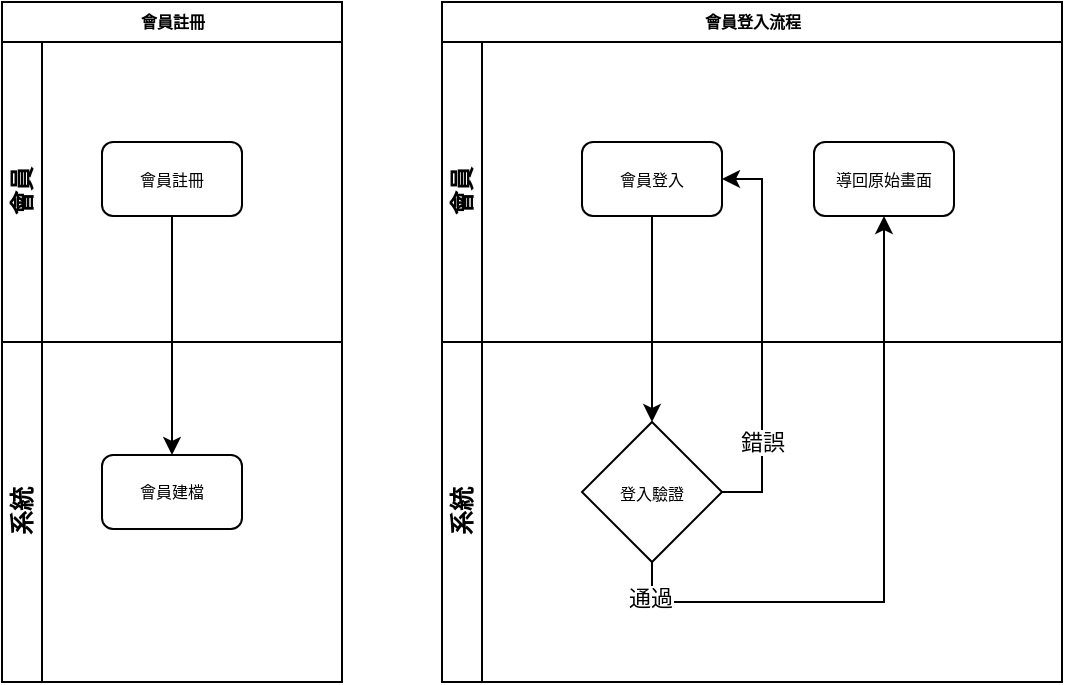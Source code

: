 <mxfile version="13.2.4" type="device" pages="7"><diagram id="cDh5-eOrL41A2wzFH_s4" name="註冊與登入流程"><mxGraphModel dx="815" dy="517" grid="1" gridSize="10" guides="1" tooltips="1" connect="1" arrows="1" fold="1" page="1" pageScale="1" pageWidth="827" pageHeight="1169" math="0" shadow="0"><root><mxCell id="k5YwiPPbxiRPIeBzwEmM-0"/><mxCell id="k5YwiPPbxiRPIeBzwEmM-1" parent="k5YwiPPbxiRPIeBzwEmM-0"/><mxCell id="wvYm50Wfq9hp4z4yoLyJ-0" value="會員登入流程" style="swimlane;html=1;childLayout=stackLayout;horizontal=1;startSize=20;horizontalStack=0;rounded=0;shadow=0;labelBackgroundColor=none;strokeWidth=1;fontFamily=Verdana;fontSize=8;align=center;" vertex="1" parent="k5YwiPPbxiRPIeBzwEmM-1"><mxGeometry x="430" y="80" width="310" height="340" as="geometry"/></mxCell><mxCell id="XIlEIVvpRMm9AsZOAf6s-3" style="edgeStyle=orthogonalEdgeStyle;rounded=0;orthogonalLoop=1;jettySize=auto;html=1;exitX=0.5;exitY=1;exitDx=0;exitDy=0;entryX=0.5;entryY=0;entryDx=0;entryDy=0;" edge="1" parent="wvYm50Wfq9hp4z4yoLyJ-0" source="XIlEIVvpRMm9AsZOAf6s-0" target="XIlEIVvpRMm9AsZOAf6s-5"><mxGeometry relative="1" as="geometry"><mxPoint x="105" y="200" as="targetPoint"/></mxGeometry></mxCell><mxCell id="XIlEIVvpRMm9AsZOAf6s-10" style="edgeStyle=orthogonalEdgeStyle;rounded=0;orthogonalLoop=1;jettySize=auto;html=1;exitX=0.5;exitY=1;exitDx=0;exitDy=0;entryX=0.5;entryY=1;entryDx=0;entryDy=0;" edge="1" parent="wvYm50Wfq9hp4z4yoLyJ-0" source="XIlEIVvpRMm9AsZOAf6s-5" target="XIlEIVvpRMm9AsZOAf6s-9"><mxGeometry relative="1" as="geometry"><Array as="points"><mxPoint x="105" y="300"/><mxPoint x="221" y="300"/></Array></mxGeometry></mxCell><mxCell id="XIlEIVvpRMm9AsZOAf6s-15" value="通過" style="edgeLabel;html=1;align=center;verticalAlign=middle;resizable=0;points=[];" vertex="1" connectable="0" parent="XIlEIVvpRMm9AsZOAf6s-10"><mxGeometry x="-0.89" y="-1" relative="1" as="geometry"><mxPoint as="offset"/></mxGeometry></mxCell><mxCell id="XIlEIVvpRMm9AsZOAf6s-14" style="edgeStyle=orthogonalEdgeStyle;rounded=0;orthogonalLoop=1;jettySize=auto;html=1;exitX=1;exitY=0.5;exitDx=0;exitDy=0;entryX=1;entryY=0.5;entryDx=0;entryDy=0;" edge="1" parent="wvYm50Wfq9hp4z4yoLyJ-0" source="XIlEIVvpRMm9AsZOAf6s-5" target="XIlEIVvpRMm9AsZOAf6s-0"><mxGeometry relative="1" as="geometry"/></mxCell><mxCell id="XIlEIVvpRMm9AsZOAf6s-16" value="錯誤" style="edgeLabel;html=1;align=center;verticalAlign=middle;resizable=0;points=[];" vertex="1" connectable="0" parent="XIlEIVvpRMm9AsZOAf6s-14"><mxGeometry x="-0.801" y="4" relative="1" as="geometry"><mxPoint y="-21" as="offset"/></mxGeometry></mxCell><mxCell id="wvYm50Wfq9hp4z4yoLyJ-1" value="會員" style="swimlane;html=1;startSize=20;horizontal=0;flipV=0;" vertex="1" parent="wvYm50Wfq9hp4z4yoLyJ-0"><mxGeometry y="20" width="310" height="150" as="geometry"/></mxCell><mxCell id="XIlEIVvpRMm9AsZOAf6s-9" value="導回原始畫面" style="rounded=1;whiteSpace=wrap;html=1;shadow=0;labelBackgroundColor=none;strokeWidth=1;fontFamily=Verdana;fontSize=8;align=center;" vertex="1" parent="wvYm50Wfq9hp4z4yoLyJ-1"><mxGeometry x="186" y="50.0" width="70" height="37" as="geometry"/></mxCell><mxCell id="XIlEIVvpRMm9AsZOAf6s-0" value="會員登入" style="rounded=1;whiteSpace=wrap;html=1;shadow=0;labelBackgroundColor=none;strokeWidth=1;fontFamily=Verdana;fontSize=8;align=center;" vertex="1" parent="wvYm50Wfq9hp4z4yoLyJ-1"><mxGeometry x="70" y="50.0" width="70" height="37" as="geometry"/></mxCell><mxCell id="jJnsv0-Js17PFfTyDYdD-0" style="edgeStyle=orthogonalEdgeStyle;rounded=0;orthogonalLoop=1;jettySize=auto;html=1;exitX=1;exitY=0;exitDx=0;exitDy=0;entryX=1;entryY=1;entryDx=0;entryDy=0;" edge="1" parent="wvYm50Wfq9hp4z4yoLyJ-0" source="wvYm50Wfq9hp4z4yoLyJ-5" target="wvYm50Wfq9hp4z4yoLyJ-1"><mxGeometry relative="1" as="geometry"/></mxCell><mxCell id="wvYm50Wfq9hp4z4yoLyJ-5" value="系統" style="swimlane;html=1;startSize=20;horizontal=0;" vertex="1" parent="wvYm50Wfq9hp4z4yoLyJ-0"><mxGeometry y="170" width="310" height="170" as="geometry"/></mxCell><mxCell id="XIlEIVvpRMm9AsZOAf6s-5" value="&lt;font style=&quot;font-size: 8px&quot;&gt;登入驗證&lt;/font&gt;" style="rhombus;whiteSpace=wrap;html=1;" vertex="1" parent="wvYm50Wfq9hp4z4yoLyJ-5"><mxGeometry x="70" y="40" width="70" height="70" as="geometry"/></mxCell><mxCell id="gcfS156PDaCxCqg0SplT-0" value="會員註冊" style="swimlane;html=1;childLayout=stackLayout;horizontal=1;startSize=20;horizontalStack=0;rounded=0;shadow=0;labelBackgroundColor=none;strokeWidth=1;fontFamily=Verdana;fontSize=8;align=center;" vertex="1" parent="k5YwiPPbxiRPIeBzwEmM-1"><mxGeometry x="210" y="80" width="170" height="340" as="geometry"/></mxCell><mxCell id="gcfS156PDaCxCqg0SplT-1" value="會員" style="swimlane;html=1;startSize=20;horizontal=0;flipV=0;" vertex="1" parent="gcfS156PDaCxCqg0SplT-0"><mxGeometry y="20" width="170" height="150" as="geometry"/></mxCell><mxCell id="gcfS156PDaCxCqg0SplT-2" value="會員註冊" style="rounded=1;whiteSpace=wrap;html=1;shadow=0;labelBackgroundColor=none;strokeWidth=1;fontFamily=Verdana;fontSize=8;align=center;" vertex="1" parent="gcfS156PDaCxCqg0SplT-1"><mxGeometry x="50" y="50.0" width="70" height="37" as="geometry"/></mxCell><mxCell id="gcfS156PDaCxCqg0SplT-10" style="edgeStyle=orthogonalEdgeStyle;rounded=0;orthogonalLoop=1;jettySize=auto;html=1;exitX=0.5;exitY=1;exitDx=0;exitDy=0;" edge="1" parent="gcfS156PDaCxCqg0SplT-0" source="gcfS156PDaCxCqg0SplT-2" target="gcfS156PDaCxCqg0SplT-14"><mxGeometry relative="1" as="geometry"/></mxCell><mxCell id="gcfS156PDaCxCqg0SplT-11" style="edgeStyle=orthogonalEdgeStyle;rounded=0;orthogonalLoop=1;jettySize=auto;html=1;exitX=1;exitY=0;exitDx=0;exitDy=0;entryX=1;entryY=1;entryDx=0;entryDy=0;" edge="1" parent="gcfS156PDaCxCqg0SplT-0" source="gcfS156PDaCxCqg0SplT-12" target="gcfS156PDaCxCqg0SplT-1"><mxGeometry relative="1" as="geometry"/></mxCell><mxCell id="gcfS156PDaCxCqg0SplT-12" value="系統" style="swimlane;html=1;startSize=20;horizontal=0;" vertex="1" parent="gcfS156PDaCxCqg0SplT-0"><mxGeometry y="170" width="170" height="170" as="geometry"/></mxCell><mxCell id="gcfS156PDaCxCqg0SplT-14" value="會員建檔" style="rounded=1;whiteSpace=wrap;html=1;shadow=0;labelBackgroundColor=none;strokeWidth=1;fontFamily=Verdana;fontSize=8;align=center;" vertex="1" parent="gcfS156PDaCxCqg0SplT-12"><mxGeometry x="50" y="56.5" width="70" height="37" as="geometry"/></mxCell></root></mxGraphModel></diagram><diagram id="iRbm0892kwnBrUTKDZVu" name="忘記密碼流程"><mxGraphModel dx="679" dy="431" grid="1" gridSize="10" guides="1" tooltips="1" connect="1" arrows="1" fold="1" page="1" pageScale="1" pageWidth="827" pageHeight="1169" math="0" shadow="0"><root><mxCell id="1qYz_vuPb2NpqF1XYIvR-0"/><mxCell id="1qYz_vuPb2NpqF1XYIvR-1" parent="1qYz_vuPb2NpqF1XYIvR-0"/><mxCell id="saGB4Z3fJ3aJwrCPPZMk-0" value="忘記密碼流程" style="swimlane;html=1;childLayout=stackLayout;horizontal=1;startSize=20;horizontalStack=0;rounded=0;shadow=0;labelBackgroundColor=none;strokeWidth=1;fontFamily=Verdana;fontSize=8;align=center;" vertex="1" parent="1qYz_vuPb2NpqF1XYIvR-1"><mxGeometry x="250" y="110" width="380" height="340" as="geometry"/></mxCell><mxCell id="saGB4Z3fJ3aJwrCPPZMk-1" value="會員" style="swimlane;html=1;startSize=20;horizontal=0;flipV=0;" vertex="1" parent="saGB4Z3fJ3aJwrCPPZMk-0"><mxGeometry y="20" width="380" height="150" as="geometry"/></mxCell><mxCell id="saGB4Z3fJ3aJwrCPPZMk-2" value="忘記密碼" style="rounded=1;whiteSpace=wrap;html=1;shadow=0;labelBackgroundColor=none;strokeWidth=1;fontFamily=Verdana;fontSize=8;align=center;" vertex="1" parent="saGB4Z3fJ3aJwrCPPZMk-1"><mxGeometry x="80" y="50.0" width="70" height="37" as="geometry"/></mxCell><mxCell id="saGB4Z3fJ3aJwrCPPZMk-6" value="確認信件&lt;br&gt;修改密碼" style="rounded=1;whiteSpace=wrap;html=1;shadow=0;labelBackgroundColor=none;strokeWidth=1;fontFamily=Verdana;fontSize=8;align=center;" vertex="1" parent="saGB4Z3fJ3aJwrCPPZMk-1"><mxGeometry x="260" y="50.0" width="70" height="37" as="geometry"/></mxCell><mxCell id="saGB4Z3fJ3aJwrCPPZMk-13" style="edgeStyle=orthogonalEdgeStyle;rounded=0;orthogonalLoop=1;jettySize=auto;html=1;exitX=0.5;exitY=1;exitDx=0;exitDy=0;entryX=0.5;entryY=0;entryDx=0;entryDy=0;" edge="1" parent="saGB4Z3fJ3aJwrCPPZMk-0" source="saGB4Z3fJ3aJwrCPPZMk-2" target="saGB4Z3fJ3aJwrCPPZMk-18"><mxGeometry relative="1" as="geometry"/></mxCell><mxCell id="saGB4Z3fJ3aJwrCPPZMk-14" value="系統" style="swimlane;html=1;startSize=20;horizontal=0;" vertex="1" parent="saGB4Z3fJ3aJwrCPPZMk-0"><mxGeometry y="170" width="380" height="170" as="geometry"/></mxCell><mxCell id="saGB4Z3fJ3aJwrCPPZMk-19" value="更新密碼" style="rounded=1;whiteSpace=wrap;html=1;shadow=0;labelBackgroundColor=none;strokeWidth=1;fontFamily=Verdana;fontSize=8;align=center;" vertex="1" parent="saGB4Z3fJ3aJwrCPPZMk-14"><mxGeometry x="260" y="66.5" width="70" height="37" as="geometry"/></mxCell><mxCell id="saGB4Z3fJ3aJwrCPPZMk-18" value="寄信認證" style="rounded=1;whiteSpace=wrap;html=1;shadow=0;labelBackgroundColor=none;strokeWidth=1;fontFamily=Verdana;fontSize=8;align=center;" vertex="1" parent="saGB4Z3fJ3aJwrCPPZMk-14"><mxGeometry x="80" y="66.5" width="70" height="37" as="geometry"/></mxCell><mxCell id="saGB4Z3fJ3aJwrCPPZMk-20" style="edgeStyle=orthogonalEdgeStyle;rounded=0;orthogonalLoop=1;jettySize=auto;html=1;entryX=0;entryY=0.5;entryDx=0;entryDy=0;" edge="1" parent="saGB4Z3fJ3aJwrCPPZMk-0" source="saGB4Z3fJ3aJwrCPPZMk-18" target="saGB4Z3fJ3aJwrCPPZMk-6"><mxGeometry relative="1" as="geometry"/></mxCell><mxCell id="saGB4Z3fJ3aJwrCPPZMk-21" style="edgeStyle=orthogonalEdgeStyle;rounded=0;orthogonalLoop=1;jettySize=auto;html=1;entryX=0.5;entryY=0;entryDx=0;entryDy=0;" edge="1" parent="saGB4Z3fJ3aJwrCPPZMk-0" source="saGB4Z3fJ3aJwrCPPZMk-6" target="saGB4Z3fJ3aJwrCPPZMk-19"><mxGeometry relative="1" as="geometry"/></mxCell></root></mxGraphModel></diagram><diagram id="utTKcj1NYmgMdOXFdBpl" name="會員購買流程"><mxGraphModel dx="983" dy="624" grid="1" gridSize="10" guides="1" tooltips="1" connect="1" arrows="1" fold="1" page="1" pageScale="1" pageWidth="827" pageHeight="1169" math="0" shadow="0"><root><mxCell id="2sTXiPnsLMhztf8wM0C8-0"/><mxCell id="2sTXiPnsLMhztf8wM0C8-1" parent="2sTXiPnsLMhztf8wM0C8-0"/><mxCell id="kgyXb445Per0FCcQEfLa-0" value="會員選購流程" style="swimlane;html=1;childLayout=stackLayout;horizontal=1;startSize=20;horizontalStack=0;rounded=0;shadow=0;labelBackgroundColor=none;strokeWidth=1;fontFamily=Verdana;fontSize=8;align=center;" vertex="1" parent="2sTXiPnsLMhztf8wM0C8-1"><mxGeometry x="570" y="10" width="320" height="170" as="geometry"/></mxCell><mxCell id="kgyXb445Per0FCcQEfLa-1" value="會員" style="swimlane;html=1;startSize=20;horizontal=0;flipV=0;" vertex="1" parent="kgyXb445Per0FCcQEfLa-0"><mxGeometry y="20" width="320" height="150" as="geometry"><mxRectangle y="20" width="320" height="20" as="alternateBounds"/></mxGeometry></mxCell><mxCell id="kgyXb445Per0FCcQEfLa-2" style="edgeStyle=orthogonalEdgeStyle;rounded=0;orthogonalLoop=1;jettySize=auto;html=1;entryX=0;entryY=0.5;entryDx=0;entryDy=0;" edge="1" parent="kgyXb445Per0FCcQEfLa-1" source="kgyXb445Per0FCcQEfLa-4" target="kgyXb445Per0FCcQEfLa-3"><mxGeometry relative="1" as="geometry"/></mxCell><mxCell id="kgyXb445Per0FCcQEfLa-4" value="商品瀏覽" style="rounded=1;whiteSpace=wrap;html=1;shadow=0;labelBackgroundColor=none;strokeWidth=1;fontFamily=Verdana;fontSize=8;align=center;" vertex="1" parent="kgyXb445Per0FCcQEfLa-1"><mxGeometry x="70" y="56.5" width="70" height="37" as="geometry"/></mxCell><mxCell id="kgyXb445Per0FCcQEfLa-3" value="加入購物車" style="rounded=1;whiteSpace=wrap;html=1;shadow=0;labelBackgroundColor=none;strokeWidth=1;fontFamily=Verdana;fontSize=8;align=center;" vertex="1" parent="kgyXb445Per0FCcQEfLa-1"><mxGeometry x="220" y="56.5" width="70" height="37" as="geometry"/></mxCell><mxCell id="hpJeNogx2L0JWx42sI0z-0" value="商品上架流程" style="swimlane;html=1;childLayout=stackLayout;horizontal=1;startSize=20;horizontalStack=0;rounded=0;shadow=0;labelBackgroundColor=none;strokeWidth=1;fontFamily=Verdana;fontSize=8;align=center;" vertex="1" parent="2sTXiPnsLMhztf8wM0C8-1"><mxGeometry x="230" y="10" width="320" height="320" as="geometry"/></mxCell><mxCell id="hpJeNogx2L0JWx42sI0z-8" value="系統" style="swimlane;html=1;startSize=20;horizontal=0;" vertex="1" parent="hpJeNogx2L0JWx42sI0z-0"><mxGeometry y="20" width="320" height="150" as="geometry"/></mxCell><mxCell id="_97__dTeLPSEPlL-qmHt-1" value="商品分類上架" style="rounded=1;whiteSpace=wrap;html=1;shadow=0;labelBackgroundColor=none;strokeWidth=1;fontFamily=Verdana;fontSize=8;align=center;" vertex="1" parent="hpJeNogx2L0JWx42sI0z-8"><mxGeometry x="180" y="56.5" width="70" height="37" as="geometry"/></mxCell><mxCell id="hpJeNogx2L0JWx42sI0z-12" value="管理者" style="swimlane;html=1;startSize=20;horizontal=0;" vertex="1" parent="hpJeNogx2L0JWx42sI0z-0"><mxGeometry y="170" width="320" height="150" as="geometry"/></mxCell><mxCell id="_97__dTeLPSEPlL-qmHt-0" style="edgeStyle=orthogonalEdgeStyle;rounded=0;orthogonalLoop=1;jettySize=auto;html=1;entryX=0;entryY=0.5;entryDx=0;entryDy=0;" edge="1" parent="hpJeNogx2L0JWx42sI0z-12" target="hpJeNogx2L0JWx42sI0z-15"><mxGeometry relative="1" as="geometry"><mxPoint x="120" y="75" as="sourcePoint"/></mxGeometry></mxCell><mxCell id="kgyXb445Per0FCcQEfLa-19" value="&lt;span style=&quot;font-family: &amp;#34;verdana&amp;#34;&quot;&gt;庫存管理設定&lt;/span&gt;" style="strokeWidth=2;html=1;shape=mxgraph.flowchart.start_1;whiteSpace=wrap;fontSize=8;" vertex="1" parent="hpJeNogx2L0JWx42sI0z-12"><mxGeometry x="50" y="52.5" width="70" height="45" as="geometry"/></mxCell><mxCell id="hpJeNogx2L0JWx42sI0z-15" value="分類設定" style="rounded=1;whiteSpace=wrap;html=1;shadow=0;labelBackgroundColor=none;strokeWidth=1;fontFamily=Verdana;fontSize=8;align=center;" vertex="1" parent="hpJeNogx2L0JWx42sI0z-12"><mxGeometry x="180" y="56.5" width="70" height="37" as="geometry"/></mxCell><mxCell id="_97__dTeLPSEPlL-qmHt-2" style="edgeStyle=orthogonalEdgeStyle;rounded=0;orthogonalLoop=1;jettySize=auto;html=1;entryX=0.5;entryY=1;entryDx=0;entryDy=0;" edge="1" parent="hpJeNogx2L0JWx42sI0z-0" source="hpJeNogx2L0JWx42sI0z-15" target="_97__dTeLPSEPlL-qmHt-1"><mxGeometry relative="1" as="geometry"/></mxCell><mxCell id="kgyXb445Per0FCcQEfLa-18" style="edgeStyle=orthogonalEdgeStyle;rounded=0;orthogonalLoop=1;jettySize=auto;html=1;dashed=1;fontSize=8;" edge="1" parent="2sTXiPnsLMhztf8wM0C8-1" source="_97__dTeLPSEPlL-qmHt-1" target="kgyXb445Per0FCcQEfLa-4"><mxGeometry relative="1" as="geometry"><Array as="points"><mxPoint x="445" y="70"/><mxPoint x="675" y="70"/></Array></mxGeometry></mxCell></root></mxGraphModel></diagram><diagram name="會員結帳流程" id="c7488fd3-1785-93aa-aadb-54a6760d102a"><mxGraphModel dx="815" dy="517" grid="1" gridSize="10" guides="1" tooltips="1" connect="1" arrows="1" fold="1" page="1" pageScale="1" pageWidth="1100" pageHeight="850" background="#ffffff" math="0" shadow="0"><root><mxCell id="0"/><mxCell id="1" parent="0"/><mxCell id="2b4e8129b02d487f-1" value="會員結帳流程" style="swimlane;html=1;childLayout=stackLayout;horizontal=1;startSize=20;horizontalStack=0;rounded=0;shadow=0;labelBackgroundColor=none;strokeWidth=1;fontFamily=Verdana;fontSize=8;align=center;" parent="1" vertex="1"><mxGeometry x="260" y="100" width="500" height="500" as="geometry"/></mxCell><mxCell id="2b4e8129b02d487f-2" value="會員" style="swimlane;html=1;startSize=20;horizontal=0;flipV=0;" parent="2b4e8129b02d487f-1" vertex="1"><mxGeometry y="20" width="500" height="180" as="geometry"/></mxCell><mxCell id="aT5EcyR3SGZiCpwqo1Cy-1" style="edgeStyle=orthogonalEdgeStyle;rounded=0;orthogonalLoop=1;jettySize=auto;html=1;exitX=0.5;exitY=1;exitDx=0;exitDy=0;entryX=0.5;entryY=0;entryDx=0;entryDy=0;fontSize=8;" edge="1" parent="2b4e8129b02d487f-2" source="2b4e8129b02d487f-6" target="UANbDlpGMqYn0IdQX5dA-1"><mxGeometry relative="1" as="geometry"/></mxCell><mxCell id="j8vYr6MWqjHgwkst0ssF-1" value="" style="edgeStyle=orthogonalEdgeStyle;rounded=0;orthogonalLoop=1;jettySize=auto;html=1;fontSize=8;" edge="1" parent="2b4e8129b02d487f-2" source="2b4e8129b02d487f-6" target="UANbDlpGMqYn0IdQX5dA-1"><mxGeometry relative="1" as="geometry"/></mxCell><mxCell id="j8vYr6MWqjHgwkst0ssF-6" style="edgeStyle=orthogonalEdgeStyle;rounded=0;orthogonalLoop=1;jettySize=auto;html=1;entryX=0;entryY=0.5;entryDx=0;entryDy=0;fontSize=8;" edge="1" parent="2b4e8129b02d487f-2" source="aT5EcyR3SGZiCpwqo1Cy-2" target="2b4e8129b02d487f-6"><mxGeometry relative="1" as="geometry"/></mxCell><mxCell id="jpWK5YTzO2e2_mU3n1hf-26" value="收到商品" style="rounded=1;whiteSpace=wrap;html=1;shadow=0;labelBackgroundColor=none;strokeWidth=1;fontFamily=Verdana;fontSize=8;align=center;" parent="2b4e8129b02d487f-2" vertex="1"><mxGeometry x="330" y="29.25" width="70" height="37" as="geometry"/></mxCell><mxCell id="aT5EcyR3SGZiCpwqo1Cy-2" value="&lt;span style=&quot;font-family: &amp;#34;verdana&amp;#34;&quot;&gt;購物車訂單&lt;/span&gt;" style="strokeWidth=2;html=1;shape=mxgraph.flowchart.start_1;whiteSpace=wrap;fontSize=8;" vertex="1" parent="2b4e8129b02d487f-2"><mxGeometry x="30" y="29.25" width="70" height="37" as="geometry"/></mxCell><mxCell id="2b4e8129b02d487f-6" value="商品結帳" style="rounded=1;whiteSpace=wrap;html=1;shadow=0;labelBackgroundColor=none;strokeWidth=1;fontFamily=Verdana;fontSize=8;align=center;" parent="2b4e8129b02d487f-2" vertex="1"><mxGeometry x="125" y="29.25" width="70" height="37" as="geometry"/></mxCell><mxCell id="5lLKaC-G1xztcpvt36lf-6" value="虛擬幣" style="rounded=1;whiteSpace=wrap;html=1;shadow=0;labelBackgroundColor=none;strokeWidth=1;fontFamily=Verdana;fontSize=8;align=center;" vertex="1" parent="2b4e8129b02d487f-2"><mxGeometry x="230" y="103.25" width="70" height="37" as="geometry"/></mxCell><mxCell id="j8vYr6MWqjHgwkst0ssF-11" value="是" style="edgeStyle=orthogonalEdgeStyle;rounded=0;orthogonalLoop=1;jettySize=auto;html=1;exitX=1;exitY=0.5;exitDx=0;exitDy=0;entryX=0;entryY=0.5;entryDx=0;entryDy=0;fontSize=8;" edge="1" parent="2b4e8129b02d487f-2"><mxGeometry x="0.001" y="10" relative="1" as="geometry"><mxPoint x="191" y="121.75" as="sourcePoint"/><mxPoint x="231" y="121.75" as="targetPoint"/><Array as="points"><mxPoint x="211" y="122"/><mxPoint x="211" y="122"/></Array><mxPoint x="-10" y="10" as="offset"/></mxGeometry></mxCell><mxCell id="UANbDlpGMqYn0IdQX5dA-1" value="是否用虛擬幣&lt;br&gt;扣款" style="rhombus;whiteSpace=wrap;html=1;fontSize=8;" vertex="1" parent="2b4e8129b02d487f-2"><mxGeometry x="130" y="93.5" width="60" height="56.5" as="geometry"/></mxCell><mxCell id="2b4e8129b02d487f-4" value="系統" style="swimlane;html=1;startSize=20;horizontal=0;" parent="2b4e8129b02d487f-1" vertex="1"><mxGeometry y="200" width="500" height="150" as="geometry"/></mxCell><mxCell id="j8vYr6MWqjHgwkst0ssF-9" value="有" style="edgeStyle=orthogonalEdgeStyle;rounded=0;orthogonalLoop=1;jettySize=auto;html=1;exitX=0.5;exitY=1;exitDx=0;exitDy=0;entryX=0.5;entryY=0;entryDx=0;entryDy=0;fontSize=8;" edge="1" parent="2b4e8129b02d487f-4"><mxGeometry x="-0.259" relative="1" as="geometry"><mxPoint x="160" y="80" as="sourcePoint"/><mxPoint x="160" y="107" as="targetPoint"/><mxPoint as="offset"/></mxGeometry></mxCell><mxCell id="aT5EcyR3SGZiCpwqo1Cy-10" value="庫存確認" style="rhombus;whiteSpace=wrap;html=1;fontSize=8;" vertex="1" parent="2b4e8129b02d487f-4"><mxGeometry x="130" y="20" width="60" height="60" as="geometry"/></mxCell><mxCell id="j8vYr6MWqjHgwkst0ssF-5" value="&lt;font face=&quot;verdana&quot;&gt;紀錄與更新等級&lt;/font&gt;" style="strokeWidth=2;html=1;shape=mxgraph.flowchart.start_1;whiteSpace=wrap;fontSize=8;" vertex="1" parent="2b4e8129b02d487f-4"><mxGeometry x="420" y="56.5" width="70" height="37" as="geometry"/></mxCell><mxCell id="j8vYr6MWqjHgwkst0ssF-18" value="優惠判斷" style="rounded=1;whiteSpace=wrap;html=1;shadow=0;labelBackgroundColor=none;strokeWidth=1;fontFamily=Verdana;fontSize=8;align=center;" vertex="1" parent="2b4e8129b02d487f-4"><mxGeometry x="330" y="56.5" width="70" height="37" as="geometry"/></mxCell><mxCell id="aT5EcyR3SGZiCpwqo1Cy-8" value="優惠判斷" style="rounded=1;whiteSpace=wrap;html=1;shadow=0;labelBackgroundColor=none;strokeWidth=1;fontFamily=Verdana;fontSize=8;align=center;" vertex="1" parent="2b4e8129b02d487f-4"><mxGeometry x="125" y="107" width="70" height="37" as="geometry"/></mxCell><mxCell id="2b4e8129b02d487f-3" value="管理者" style="swimlane;html=1;startSize=20;horizontal=0;" parent="2b4e8129b02d487f-1" vertex="1"><mxGeometry y="350" width="500" height="150" as="geometry"/></mxCell><mxCell id="BYKo2w9pk3CmPW9jbP8w-5" style="edgeStyle=orthogonalEdgeStyle;rounded=0;orthogonalLoop=1;jettySize=auto;html=1;entryX=0;entryY=0.5;entryDx=0;entryDy=0;" parent="2b4e8129b02d487f-3" source="jpWK5YTzO2e2_mU3n1hf-5" target="jpWK5YTzO2e2_mU3n1hf-24" edge="1"><mxGeometry relative="1" as="geometry"/></mxCell><mxCell id="jpWK5YTzO2e2_mU3n1hf-24" value="確認送出" style="rounded=1;whiteSpace=wrap;html=1;shadow=0;labelBackgroundColor=none;strokeWidth=1;fontFamily=Verdana;fontSize=8;align=center;" parent="2b4e8129b02d487f-3" vertex="1"><mxGeometry x="330" y="56.5" width="70" height="37" as="geometry"/></mxCell><mxCell id="jpWK5YTzO2e2_mU3n1hf-5" value="收到訂單" style="rounded=1;whiteSpace=wrap;html=1;shadow=0;labelBackgroundColor=none;strokeWidth=1;fontFamily=Verdana;fontSize=8;align=center;" parent="2b4e8129b02d487f-3" vertex="1"><mxGeometry x="125" y="56.5" width="70" height="37" as="geometry"/></mxCell><mxCell id="aT5EcyR3SGZiCpwqo1Cy-11" style="edgeStyle=orthogonalEdgeStyle;rounded=0;orthogonalLoop=1;jettySize=auto;html=1;fontSize=8;entryX=0.5;entryY=1;entryDx=0;entryDy=0;entryPerimeter=0;" edge="1" parent="2b4e8129b02d487f-1" source="aT5EcyR3SGZiCpwqo1Cy-10" target="aT5EcyR3SGZiCpwqo1Cy-2"><mxGeometry relative="1" as="geometry"><mxPoint x="65" y="164.5" as="targetPoint"/></mxGeometry></mxCell><mxCell id="j8vYr6MWqjHgwkst0ssF-7" value="無" style="edgeLabel;html=1;align=center;verticalAlign=middle;resizable=0;points=[];fontSize=8;" vertex="1" connectable="0" parent="aT5EcyR3SGZiCpwqo1Cy-11"><mxGeometry x="-0.541" y="-2" relative="1" as="geometry"><mxPoint as="offset"/></mxGeometry></mxCell><mxCell id="j8vYr6MWqjHgwkst0ssF-2" style="edgeStyle=orthogonalEdgeStyle;rounded=0;orthogonalLoop=1;jettySize=auto;html=1;entryX=0.5;entryY=0;entryDx=0;entryDy=0;fontSize=8;" edge="1" parent="2b4e8129b02d487f-1" source="UANbDlpGMqYn0IdQX5dA-1" target="aT5EcyR3SGZiCpwqo1Cy-10"><mxGeometry relative="1" as="geometry"/></mxCell><mxCell id="j8vYr6MWqjHgwkst0ssF-4" style="edgeStyle=orthogonalEdgeStyle;rounded=0;orthogonalLoop=1;jettySize=auto;html=1;exitX=0.5;exitY=1;exitDx=0;exitDy=0;entryX=0.5;entryY=0;entryDx=0;entryDy=0;fontSize=8;" edge="1" parent="2b4e8129b02d487f-1" source="aT5EcyR3SGZiCpwqo1Cy-8" target="jpWK5YTzO2e2_mU3n1hf-5"><mxGeometry relative="1" as="geometry"/></mxCell><mxCell id="j8vYr6MWqjHgwkst0ssF-10" style="edgeStyle=orthogonalEdgeStyle;rounded=0;orthogonalLoop=1;jettySize=auto;html=1;entryX=0.5;entryY=0;entryDx=0;entryDy=0;entryPerimeter=0;fontSize=8;" edge="1" parent="2b4e8129b02d487f-1" source="jpWK5YTzO2e2_mU3n1hf-26" target="j8vYr6MWqjHgwkst0ssF-5"><mxGeometry relative="1" as="geometry"/></mxCell><mxCell id="j8vYr6MWqjHgwkst0ssF-12" style="edgeStyle=orthogonalEdgeStyle;rounded=0;orthogonalLoop=1;jettySize=auto;html=1;fontSize=8;entryX=1;entryY=0.5;entryDx=0;entryDy=0;" edge="1" parent="2b4e8129b02d487f-1" source="5lLKaC-G1xztcpvt36lf-6" target="aT5EcyR3SGZiCpwqo1Cy-10"><mxGeometry relative="1" as="geometry"><mxPoint x="265" y="260" as="targetPoint"/><Array as="points"><mxPoint x="265" y="250"/></Array></mxGeometry></mxCell><mxCell id="j8vYr6MWqjHgwkst0ssF-19" style="edgeStyle=orthogonalEdgeStyle;rounded=0;orthogonalLoop=1;jettySize=auto;html=1;entryX=0.5;entryY=1;entryDx=0;entryDy=0;fontSize=8;" edge="1" parent="2b4e8129b02d487f-1" source="jpWK5YTzO2e2_mU3n1hf-24" target="j8vYr6MWqjHgwkst0ssF-18"><mxGeometry relative="1" as="geometry"/></mxCell><mxCell id="j8vYr6MWqjHgwkst0ssF-20" style="edgeStyle=orthogonalEdgeStyle;rounded=0;orthogonalLoop=1;jettySize=auto;html=1;entryX=0.5;entryY=1;entryDx=0;entryDy=0;fontSize=8;" edge="1" parent="2b4e8129b02d487f-1" source="j8vYr6MWqjHgwkst0ssF-18" target="jpWK5YTzO2e2_mU3n1hf-26"><mxGeometry relative="1" as="geometry"/></mxCell></root></mxGraphModel></diagram><diagram id="-vm2PDZT9GRq24J9Xy1N" name="優惠設定流程"><mxGraphModel dx="570" dy="362" grid="1" gridSize="10" guides="1" tooltips="1" connect="1" arrows="1" fold="1" page="1" pageScale="1" pageWidth="827" pageHeight="1169" math="0" shadow="0"><root><mxCell id="AUjTKuplgpGbX8rgthR2-0"/><mxCell id="AUjTKuplgpGbX8rgthR2-1" parent="AUjTKuplgpGbX8rgthR2-0"/><mxCell id="bnnVKaxKzShkAsVBZnh_-0" value="優惠設定流程" style="swimlane;html=1;childLayout=stackLayout;horizontal=1;startSize=20;horizontalStack=0;rounded=0;shadow=0;labelBackgroundColor=none;strokeWidth=1;fontFamily=Verdana;fontSize=8;align=center;" parent="AUjTKuplgpGbX8rgthR2-1" vertex="1"><mxGeometry x="100" y="60" width="380" height="320" as="geometry"/></mxCell><mxCell id="bnnVKaxKzShkAsVBZnh_-12" value="管理者" style="swimlane;html=1;startSize=20;horizontal=0;" parent="bnnVKaxKzShkAsVBZnh_-0" vertex="1"><mxGeometry y="20" width="380" height="150" as="geometry"/></mxCell><mxCell id="t8M10_4rdmJhcqhrqaWq-1" value="編輯等級升級設定" style="rounded=1;whiteSpace=wrap;html=1;shadow=0;labelBackgroundColor=none;strokeWidth=1;fontFamily=Verdana;fontSize=8;align=center;" parent="bnnVKaxKzShkAsVBZnh_-12" vertex="1"><mxGeometry x="90" y="46.5" width="70" height="37" as="geometry"/></mxCell><mxCell id="bnnVKaxKzShkAsVBZnh_-14" value="編輯打折與回饋設定" style="rounded=1;whiteSpace=wrap;html=1;shadow=0;labelBackgroundColor=none;strokeWidth=1;fontFamily=Verdana;fontSize=8;align=center;" parent="bnnVKaxKzShkAsVBZnh_-12" vertex="1"><mxGeometry x="240" y="46.5" width="80" height="37" as="geometry"/></mxCell><mxCell id="0-YSjeXVLMqNrJINGFpL-0" style="edgeStyle=orthogonalEdgeStyle;rounded=0;orthogonalLoop=1;jettySize=auto;html=1;exitX=1;exitY=0;exitDx=0;exitDy=0;entryX=1;entryY=1;entryDx=0;entryDy=0;" parent="bnnVKaxKzShkAsVBZnh_-0" source="bnnVKaxKzShkAsVBZnh_-16" target="bnnVKaxKzShkAsVBZnh_-12" edge="1"><mxGeometry relative="1" as="geometry"/></mxCell><mxCell id="bnnVKaxKzShkAsVBZnh_-16" value="系統" style="swimlane;html=1;startSize=20;horizontal=0;" parent="bnnVKaxKzShkAsVBZnh_-0" vertex="1"><mxGeometry y="170" width="380" height="150" as="geometry"/></mxCell><mxCell id="bnnVKaxKzShkAsVBZnh_-19" value="儲存設定" style="rounded=1;whiteSpace=wrap;html=1;shadow=0;labelBackgroundColor=none;strokeWidth=1;fontFamily=Verdana;fontSize=8;align=center;" parent="bnnVKaxKzShkAsVBZnh_-16" vertex="1"><mxGeometry x="90" y="56.5" width="70" height="37" as="geometry"/></mxCell><mxCell id="bnnVKaxKzShkAsVBZnh_-23" value="儲存設定" style="rounded=1;whiteSpace=wrap;html=1;shadow=0;labelBackgroundColor=none;strokeWidth=1;fontFamily=Verdana;fontSize=8;align=center;" parent="bnnVKaxKzShkAsVBZnh_-16" vertex="1"><mxGeometry x="245" y="56.5" width="70" height="37" as="geometry"/></mxCell><mxCell id="pwT9smm0BTEDFnQfjxas-4" style="edgeStyle=orthogonalEdgeStyle;rounded=0;orthogonalLoop=1;jettySize=auto;html=1;entryX=0.5;entryY=0;entryDx=0;entryDy=0;" parent="bnnVKaxKzShkAsVBZnh_-0" source="t8M10_4rdmJhcqhrqaWq-1" target="bnnVKaxKzShkAsVBZnh_-19" edge="1"><mxGeometry relative="1" as="geometry"/></mxCell><mxCell id="pwT9smm0BTEDFnQfjxas-5" style="edgeStyle=orthogonalEdgeStyle;rounded=0;orthogonalLoop=1;jettySize=auto;html=1;entryX=0.5;entryY=0;entryDx=0;entryDy=0;" parent="bnnVKaxKzShkAsVBZnh_-0" source="bnnVKaxKzShkAsVBZnh_-14" target="bnnVKaxKzShkAsVBZnh_-23" edge="1"><mxGeometry relative="1" as="geometry"/></mxCell></root></mxGraphModel></diagram><diagram id="Qf_CtKq9WvytBkv1x1SD" name="優惠判斷流程"><mxGraphModel dx="815" dy="517" grid="1" gridSize="10" guides="1" tooltips="1" connect="1" arrows="1" fold="1" page="1" pageScale="1" pageWidth="827" pageHeight="1169" math="0" shadow="0"><root><mxCell id="nUW9s3ClFJgUNKWMi04i-0"/><mxCell id="nUW9s3ClFJgUNKWMi04i-1" parent="nUW9s3ClFJgUNKWMi04i-0"/><mxCell id="dZ2_4o5FfK6RBgog6PCv-0" value="優惠判斷流程" style="swimlane;html=1;childLayout=stackLayout;horizontal=1;startSize=20;horizontalStack=0;rounded=0;shadow=0;labelBackgroundColor=none;strokeWidth=1;fontFamily=Verdana;fontSize=8;align=center;" parent="nUW9s3ClFJgUNKWMi04i-1" vertex="1"><mxGeometry x="270" y="100" width="380" height="320" as="geometry"/></mxCell><mxCell id="dZ2_4o5FfK6RBgog6PCv-1" value="會員" style="swimlane;html=1;startSize=20;horizontal=0;flipV=0;" parent="dZ2_4o5FfK6RBgog6PCv-0" vertex="1"><mxGeometry y="20" width="380" height="150" as="geometry"/></mxCell><mxCell id="dZ2_4o5FfK6RBgog6PCv-4" value="商品打折" style="rounded=1;whiteSpace=wrap;html=1;shadow=0;labelBackgroundColor=none;strokeWidth=1;fontFamily=Verdana;fontSize=8;align=center;" parent="dZ2_4o5FfK6RBgog6PCv-1" vertex="1"><mxGeometry x="150" y="50.0" width="70" height="37" as="geometry"/></mxCell><mxCell id="hExTZXN54SWsjKtKeBGS-3" value="虛擬幣" style="rounded=1;whiteSpace=wrap;html=1;shadow=0;labelBackgroundColor=none;strokeWidth=1;fontFamily=Verdana;fontSize=8;align=center;" parent="dZ2_4o5FfK6RBgog6PCv-1" vertex="1"><mxGeometry x="270" y="50.0" width="70" height="37" as="geometry"/></mxCell><mxCell id="aSXHkrdOYUt1FsIsifog-0" value="&lt;span style=&quot;font-family: &amp;#34;verdana&amp;#34; ; font-size: 8px&quot;&gt;會員等級&lt;/span&gt;" style="strokeWidth=2;html=1;shape=mxgraph.flowchart.start_1;whiteSpace=wrap;fontSize=9;" vertex="1" parent="dZ2_4o5FfK6RBgog6PCv-1"><mxGeometry x="40" y="50" width="70" height="40" as="geometry"/></mxCell><mxCell id="dZ2_4o5FfK6RBgog6PCv-6" value="系統" style="swimlane;html=1;startSize=20;horizontal=0;" parent="dZ2_4o5FfK6RBgog6PCv-0" vertex="1"><mxGeometry y="170" width="380" height="150" as="geometry"/></mxCell><mxCell id="hExTZXN54SWsjKtKeBGS-0" style="edgeStyle=orthogonalEdgeStyle;rounded=0;orthogonalLoop=1;jettySize=auto;html=1;exitX=1;exitY=0.5;exitDx=0;exitDy=0;entryX=0;entryY=0.5;entryDx=0;entryDy=0;" parent="dZ2_4o5FfK6RBgog6PCv-6" source="dZ2_4o5FfK6RBgog6PCv-9" edge="1"><mxGeometry relative="1" as="geometry"><mxPoint x="150" y="75" as="targetPoint"/></mxGeometry></mxCell><mxCell id="dZ2_4o5FfK6RBgog6PCv-9" value="&lt;span style=&quot;font-size: 8px&quot;&gt;等級判斷&lt;/span&gt;" style="rhombus;whiteSpace=wrap;html=1;" parent="dZ2_4o5FfK6RBgog6PCv-6" vertex="1"><mxGeometry x="40" y="42.5" width="70" height="65" as="geometry"/></mxCell><mxCell id="hExTZXN54SWsjKtKeBGS-1" value="&lt;span style=&quot;font-size: 8px&quot;&gt;打折/滿額回饋&lt;/span&gt;" style="rhombus;whiteSpace=wrap;html=1;" parent="dZ2_4o5FfK6RBgog6PCv-6" vertex="1"><mxGeometry x="150" y="42.5" width="70" height="65" as="geometry"/></mxCell><mxCell id="ne1M0GFYa95JoTqwtvQO-0" style="edgeStyle=orthogonalEdgeStyle;rounded=0;orthogonalLoop=1;jettySize=auto;html=1;exitX=0.5;exitY=1;exitDx=0;exitDy=0;entryX=0.5;entryY=0;entryDx=0;entryDy=0;" parent="dZ2_4o5FfK6RBgog6PCv-0" target="dZ2_4o5FfK6RBgog6PCv-9" edge="1"><mxGeometry relative="1" as="geometry"><mxPoint x="75" y="110" as="sourcePoint"/></mxGeometry></mxCell><mxCell id="hExTZXN54SWsjKtKeBGS-2" style="edgeStyle=orthogonalEdgeStyle;rounded=0;orthogonalLoop=1;jettySize=auto;html=1;entryX=0.5;entryY=1;entryDx=0;entryDy=0;" parent="dZ2_4o5FfK6RBgog6PCv-0" source="hExTZXN54SWsjKtKeBGS-1" target="dZ2_4o5FfK6RBgog6PCv-4" edge="1"><mxGeometry relative="1" as="geometry"/></mxCell><mxCell id="hExTZXN54SWsjKtKeBGS-6" value="打折" style="edgeLabel;html=1;align=center;verticalAlign=middle;resizable=0;points=[];fontSize=8;" parent="hExTZXN54SWsjKtKeBGS-2" vertex="1" connectable="0"><mxGeometry x="-0.175" y="-1" relative="1" as="geometry"><mxPoint y="16" as="offset"/></mxGeometry></mxCell><mxCell id="hExTZXN54SWsjKtKeBGS-4" style="edgeStyle=orthogonalEdgeStyle;rounded=0;orthogonalLoop=1;jettySize=auto;html=1;exitX=1;exitY=0.5;exitDx=0;exitDy=0;entryX=0.5;entryY=1;entryDx=0;entryDy=0;" parent="dZ2_4o5FfK6RBgog6PCv-0" source="hExTZXN54SWsjKtKeBGS-1" target="hExTZXN54SWsjKtKeBGS-3" edge="1"><mxGeometry relative="1" as="geometry"/></mxCell><mxCell id="hExTZXN54SWsjKtKeBGS-7" value="滿額回饋" style="edgeLabel;html=1;align=center;verticalAlign=middle;resizable=0;points=[];fontSize=8;" parent="hExTZXN54SWsjKtKeBGS-4" vertex="1" connectable="0"><mxGeometry x="-0.702" y="1" relative="1" as="geometry"><mxPoint as="offset"/></mxGeometry></mxCell></root></mxGraphModel></diagram><diagram id="4wscxov7wq9aWutFM9M6" name="會員退貨流程"><mxGraphModel dx="815" dy="517" grid="1" gridSize="10" guides="1" tooltips="1" connect="1" arrows="1" fold="1" page="1" pageScale="1" pageWidth="827" pageHeight="1169" math="0" shadow="0"><root><mxCell id="lSyQ90swvebnS5uwn99--0"/><mxCell id="lSyQ90swvebnS5uwn99--1" parent="lSyQ90swvebnS5uwn99--0"/><mxCell id="YZvo5XB918fJHjH_d8wK-0" value="會員退貨流程" style="swimlane;html=1;childLayout=stackLayout;horizontal=1;startSize=20;horizontalStack=0;rounded=0;shadow=0;labelBackgroundColor=none;strokeWidth=1;fontFamily=Verdana;fontSize=8;align=center;" parent="lSyQ90swvebnS5uwn99--1" vertex="1"><mxGeometry x="188" y="50" width="500" height="470" as="geometry"/></mxCell><mxCell id="YZvo5XB918fJHjH_d8wK-1" value="會員" style="swimlane;html=1;startSize=20;horizontal=0;flipV=0;" parent="YZvo5XB918fJHjH_d8wK-0" vertex="1"><mxGeometry y="20" width="500" height="150" as="geometry"/></mxCell><mxCell id="YZvo5XB918fJHjH_d8wK-19" style="edgeStyle=orthogonalEdgeStyle;rounded=0;orthogonalLoop=1;jettySize=auto;html=1;entryX=0;entryY=0.5;entryDx=0;entryDy=0;" parent="YZvo5XB918fJHjH_d8wK-1" source="8i_OCWzIvOXQAcwkBEgV-0" target="YZvo5XB918fJHjH_d8wK-5" edge="1"><mxGeometry relative="1" as="geometry"><mxPoint x="120" y="68.5" as="sourcePoint"/></mxGeometry></mxCell><mxCell id="YZvo5XB918fJHjH_d8wK-5" value="客訴留言" style="rounded=1;whiteSpace=wrap;html=1;shadow=0;labelBackgroundColor=none;strokeWidth=1;fontFamily=Verdana;fontSize=8;align=center;" parent="YZvo5XB918fJHjH_d8wK-1" vertex="1"><mxGeometry x="160" y="50" width="70" height="37" as="geometry"/></mxCell><mxCell id="8i_OCWzIvOXQAcwkBEgV-0" value="&lt;span style=&quot;font-family: &amp;#34;verdana&amp;#34;&quot;&gt;商品退貨&lt;/span&gt;" style="strokeWidth=2;html=1;shape=mxgraph.flowchart.start_1;whiteSpace=wrap;fontSize=8;" vertex="1" parent="YZvo5XB918fJHjH_d8wK-1"><mxGeometry x="52.5" y="43.5" width="65" height="50" as="geometry"/></mxCell><mxCell id="gm6ah1ur7zVeL7HhqZuG-10" value="虛擬幣" style="rounded=1;whiteSpace=wrap;html=1;shadow=0;labelBackgroundColor=none;strokeWidth=1;fontFamily=Verdana;fontSize=8;align=center;" parent="YZvo5XB918fJHjH_d8wK-1" vertex="1"><mxGeometry x="380" y="56.5" width="70" height="37" as="geometry"/></mxCell><mxCell id="YZvo5XB918fJHjH_d8wK-6" value="系統" style="swimlane;html=1;startSize=20;horizontal=0;" parent="YZvo5XB918fJHjH_d8wK-0" vertex="1"><mxGeometry y="170" width="500" height="150" as="geometry"/></mxCell><mxCell id="YZvo5XB918fJHjH_d8wK-7" value="發送通知" style="rounded=1;whiteSpace=wrap;html=1;shadow=0;labelBackgroundColor=none;strokeWidth=1;fontFamily=Verdana;fontSize=8;align=center;" parent="YZvo5XB918fJHjH_d8wK-6" vertex="1"><mxGeometry x="160" y="56.5" width="70" height="37" as="geometry"/></mxCell><mxCell id="gm6ah1ur7zVeL7HhqZuG-9" style="edgeStyle=orthogonalEdgeStyle;rounded=0;orthogonalLoop=1;jettySize=auto;html=1;entryX=0;entryY=0.5;entryDx=0;entryDy=0;" parent="YZvo5XB918fJHjH_d8wK-6" source="YZvo5XB918fJHjH_d8wK-8" target="gm6ah1ur7zVeL7HhqZuG-8" edge="1"><mxGeometry relative="1" as="geometry"/></mxCell><mxCell id="YZvo5XB918fJHjH_d8wK-8" value="紀錄更新會員等級" style="rounded=1;whiteSpace=wrap;html=1;shadow=0;labelBackgroundColor=none;strokeWidth=1;fontFamily=Verdana;fontSize=8;align=center;" parent="YZvo5XB918fJHjH_d8wK-6" vertex="1"><mxGeometry x="270" y="56.5" width="70" height="37" as="geometry"/></mxCell><mxCell id="gm6ah1ur7zVeL7HhqZuG-8" value="退貨虛擬幣計算" style="rounded=1;whiteSpace=wrap;html=1;shadow=0;labelBackgroundColor=none;strokeWidth=1;fontFamily=Verdana;fontSize=8;align=center;" parent="YZvo5XB918fJHjH_d8wK-6" vertex="1"><mxGeometry x="380" y="56.5" width="70" height="37" as="geometry"/></mxCell><mxCell id="YZvo5XB918fJHjH_d8wK-10" value="管理者" style="swimlane;html=1;startSize=20;horizontal=0;" parent="YZvo5XB918fJHjH_d8wK-0" vertex="1"><mxGeometry y="320" width="500" height="150" as="geometry"/></mxCell><mxCell id="8i_OCWzIvOXQAcwkBEgV-5" value="&lt;font style=&quot;font-size: 9px&quot;&gt;否&lt;/font&gt;" style="edgeStyle=orthogonalEdgeStyle;rounded=0;orthogonalLoop=1;jettySize=auto;html=1;exitX=0;exitY=0.5;exitDx=0;exitDy=0;entryX=1;entryY=0.5;entryDx=0;entryDy=0;entryPerimeter=0;fontSize=8;" edge="1" parent="YZvo5XB918fJHjH_d8wK-10" source="gm6ah1ur7zVeL7HhqZuG-0" target="8i_OCWzIvOXQAcwkBEgV-2"><mxGeometry relative="1" as="geometry"/></mxCell><mxCell id="AREPtLqP3hk4hM9L4U8P-1" style="edgeStyle=orthogonalEdgeStyle;rounded=0;orthogonalLoop=1;jettySize=auto;html=1;entryX=0.5;entryY=0;entryDx=0;entryDy=0;fontSize=9;" edge="1" parent="YZvo5XB918fJHjH_d8wK-10" source="AREPtLqP3hk4hM9L4U8P-0" target="gm6ah1ur7zVeL7HhqZuG-0"><mxGeometry relative="1" as="geometry"/></mxCell><mxCell id="AREPtLqP3hk4hM9L4U8P-0" value="退貨管理" style="rounded=1;whiteSpace=wrap;html=1;shadow=0;labelBackgroundColor=none;strokeWidth=1;fontFamily=Verdana;fontSize=8;align=center;" vertex="1" parent="YZvo5XB918fJHjH_d8wK-10"><mxGeometry x="160" y="30" width="70" height="37" as="geometry"/></mxCell><mxCell id="8i_OCWzIvOXQAcwkBEgV-2" value="&lt;font face=&quot;verdana&quot;&gt;結束&lt;/font&gt;" style="strokeWidth=2;html=1;shape=mxgraph.flowchart.start_1;whiteSpace=wrap;fontSize=8;" vertex="1" parent="YZvo5XB918fJHjH_d8wK-10"><mxGeometry x="52" y="50" width="65" height="50" as="geometry"/></mxCell><mxCell id="gm6ah1ur7zVeL7HhqZuG-0" value="&lt;span style=&quot;font-size: 8px&quot;&gt;是否受理&lt;/span&gt;" style="rhombus;whiteSpace=wrap;html=1;" parent="YZvo5XB918fJHjH_d8wK-10" vertex="1"><mxGeometry x="168" y="90" width="54" height="50" as="geometry"/></mxCell><mxCell id="YZvo5XB918fJHjH_d8wK-20" style="edgeStyle=orthogonalEdgeStyle;rounded=0;orthogonalLoop=1;jettySize=auto;html=1;entryX=0.5;entryY=0;entryDx=0;entryDy=0;" parent="YZvo5XB918fJHjH_d8wK-0" source="YZvo5XB918fJHjH_d8wK-5" target="YZvo5XB918fJHjH_d8wK-7" edge="1"><mxGeometry relative="1" as="geometry"/></mxCell><mxCell id="YZvo5XB918fJHjH_d8wK-21" style="edgeStyle=orthogonalEdgeStyle;rounded=0;orthogonalLoop=1;jettySize=auto;html=1;exitX=0.5;exitY=1;exitDx=0;exitDy=0;" parent="YZvo5XB918fJHjH_d8wK-0" source="YZvo5XB918fJHjH_d8wK-7" edge="1"><mxGeometry relative="1" as="geometry"><mxPoint x="195" y="350" as="targetPoint"/></mxGeometry></mxCell><mxCell id="gm6ah1ur7zVeL7HhqZuG-4" style="edgeStyle=orthogonalEdgeStyle;rounded=0;orthogonalLoop=1;jettySize=auto;html=1;exitX=1;exitY=0.5;exitDx=0;exitDy=0;" parent="YZvo5XB918fJHjH_d8wK-0" source="gm6ah1ur7zVeL7HhqZuG-0" target="YZvo5XB918fJHjH_d8wK-8" edge="1"><mxGeometry relative="1" as="geometry"/></mxCell><mxCell id="gm6ah1ur7zVeL7HhqZuG-7" value="是" style="edgeLabel;html=1;align=center;verticalAlign=middle;resizable=0;points=[];fontSize=9;" parent="gm6ah1ur7zVeL7HhqZuG-4" vertex="1" connectable="0"><mxGeometry x="-0.886" y="-2" relative="1" as="geometry"><mxPoint x="18" y="-2" as="offset"/></mxGeometry></mxCell><mxCell id="gm6ah1ur7zVeL7HhqZuG-11" style="edgeStyle=orthogonalEdgeStyle;rounded=0;orthogonalLoop=1;jettySize=auto;html=1;entryX=0.5;entryY=1;entryDx=0;entryDy=0;" parent="YZvo5XB918fJHjH_d8wK-0" source="gm6ah1ur7zVeL7HhqZuG-8" target="gm6ah1ur7zVeL7HhqZuG-10" edge="1"><mxGeometry relative="1" as="geometry"/></mxCell></root></mxGraphModel></diagram></mxfile>